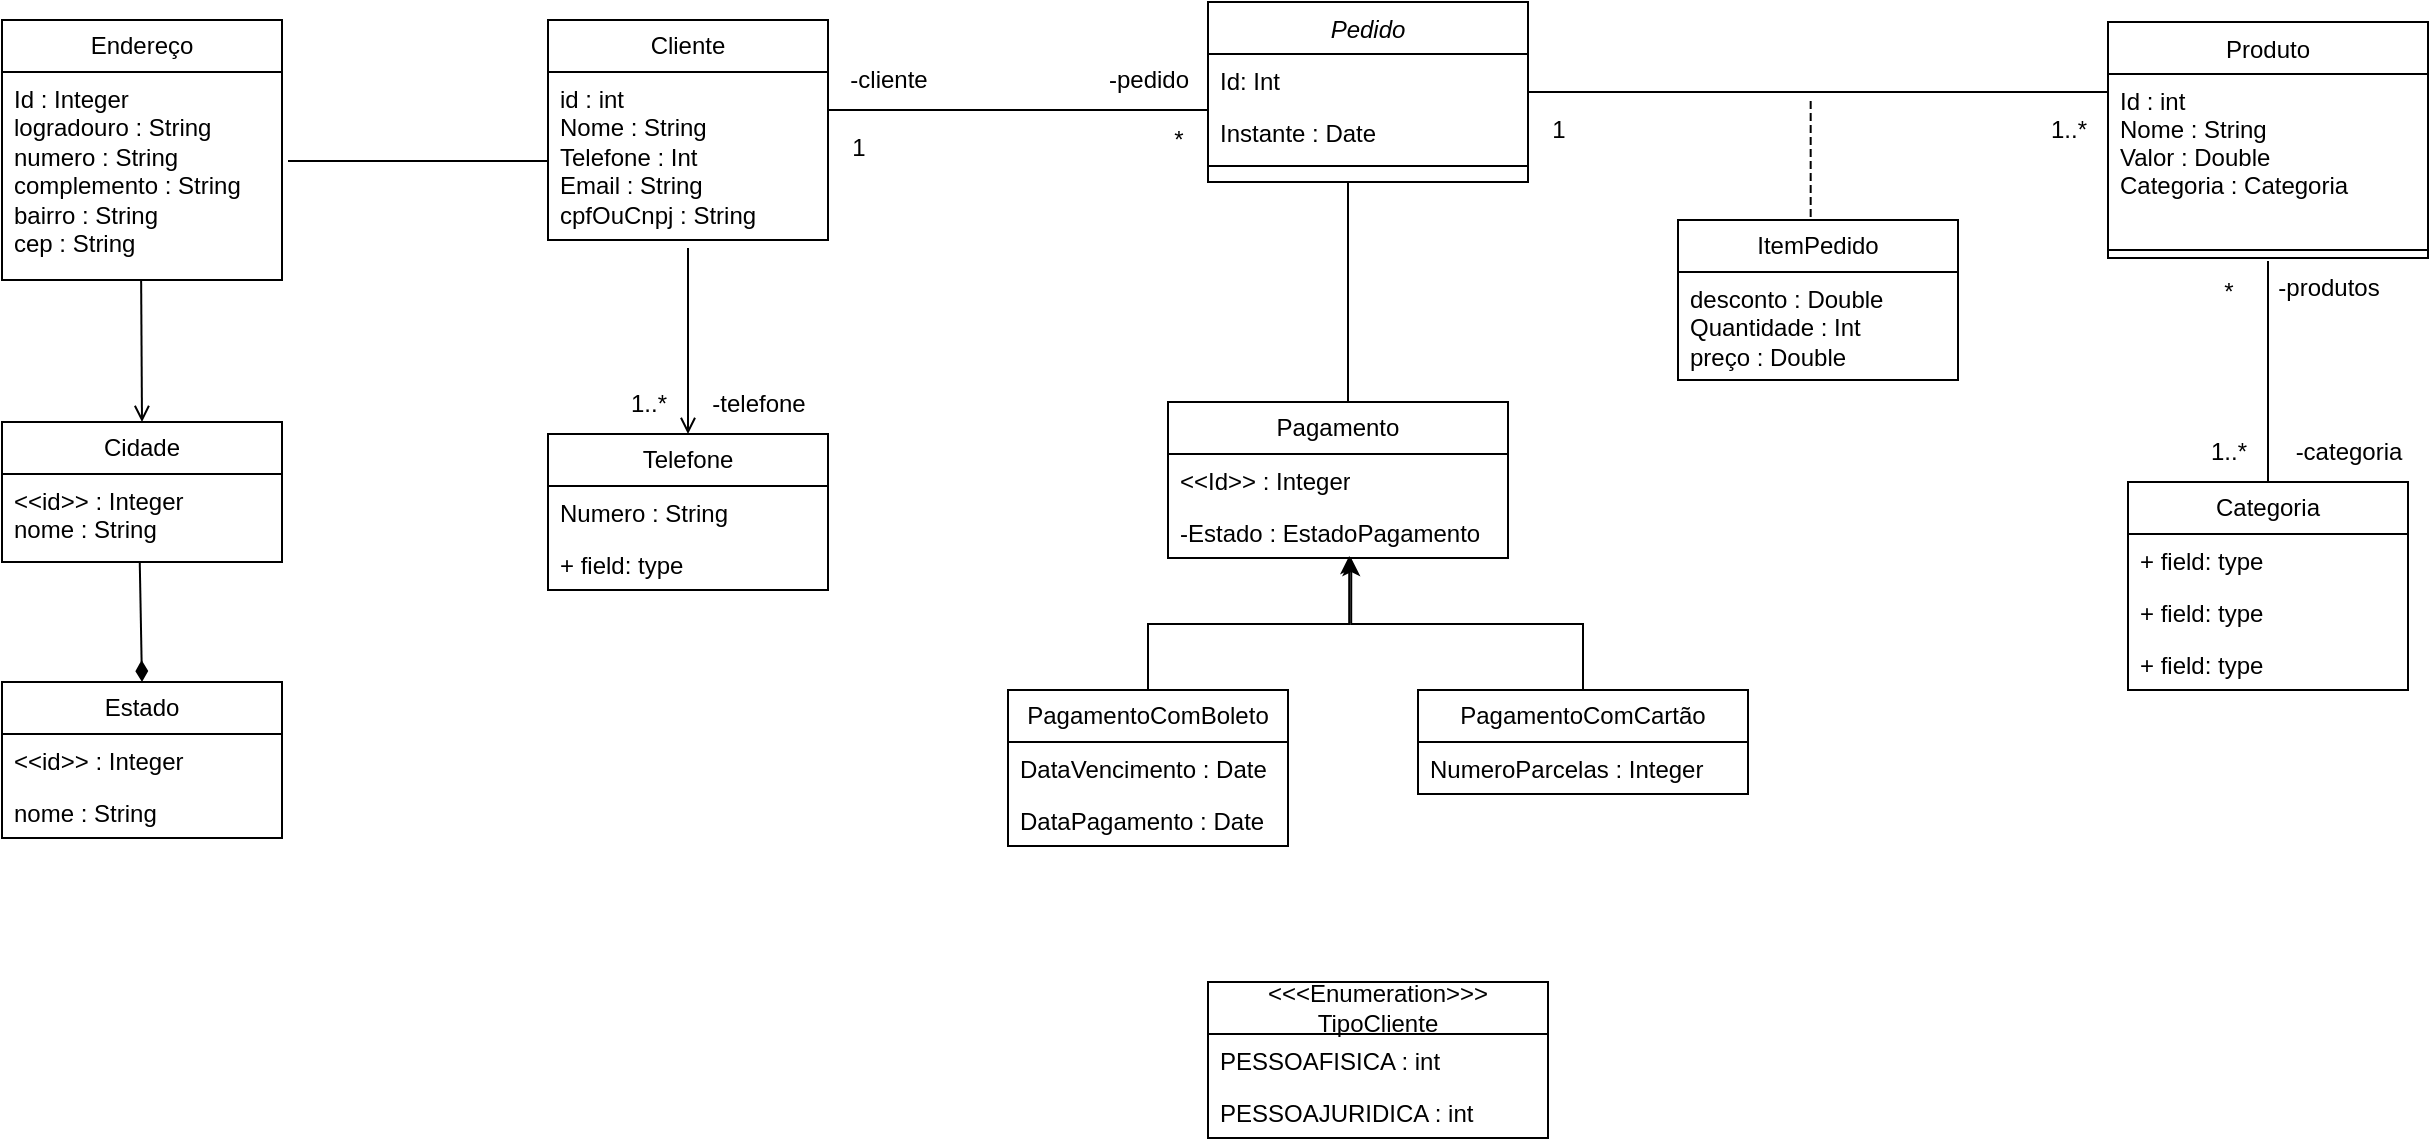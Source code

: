 <mxfile version="24.7.16">
  <diagram id="C5RBs43oDa-KdzZeNtuy" name="Page-1">
    <mxGraphModel dx="1332" dy="669" grid="1" gridSize="10" guides="1" tooltips="1" connect="1" arrows="1" fold="1" page="1" pageScale="1" pageWidth="827" pageHeight="1169" math="0" shadow="0">
      <root>
        <mxCell id="WIyWlLk6GJQsqaUBKTNV-0" />
        <mxCell id="WIyWlLk6GJQsqaUBKTNV-1" parent="WIyWlLk6GJQsqaUBKTNV-0" />
        <mxCell id="zkfFHV4jXpPFQw0GAbJ--0" value="Pedido" style="swimlane;fontStyle=2;align=center;verticalAlign=top;childLayout=stackLayout;horizontal=1;startSize=26;horizontalStack=0;resizeParent=1;resizeLast=0;collapsible=1;marginBottom=0;rounded=0;shadow=0;strokeWidth=1;" parent="WIyWlLk6GJQsqaUBKTNV-1" vertex="1">
          <mxGeometry x="50" y="120" width="160" height="90" as="geometry">
            <mxRectangle x="230" y="140" width="160" height="26" as="alternateBounds" />
          </mxGeometry>
        </mxCell>
        <mxCell id="zkfFHV4jXpPFQw0GAbJ--1" value="Id: Int" style="text;align=left;verticalAlign=top;spacingLeft=4;spacingRight=4;overflow=hidden;rotatable=0;points=[[0,0.5],[1,0.5]];portConstraint=eastwest;" parent="zkfFHV4jXpPFQw0GAbJ--0" vertex="1">
          <mxGeometry y="26" width="160" height="26" as="geometry" />
        </mxCell>
        <mxCell id="zkfFHV4jXpPFQw0GAbJ--3" value="Instante : Date" style="text;align=left;verticalAlign=top;spacingLeft=4;spacingRight=4;overflow=hidden;rotatable=0;points=[[0,0.5],[1,0.5]];portConstraint=eastwest;rounded=0;shadow=0;html=0;" parent="zkfFHV4jXpPFQw0GAbJ--0" vertex="1">
          <mxGeometry y="52" width="160" height="26" as="geometry" />
        </mxCell>
        <mxCell id="zkfFHV4jXpPFQw0GAbJ--4" value="" style="line;html=1;strokeWidth=1;align=left;verticalAlign=middle;spacingTop=-1;spacingLeft=3;spacingRight=3;rotatable=0;labelPosition=right;points=[];portConstraint=eastwest;" parent="zkfFHV4jXpPFQw0GAbJ--0" vertex="1">
          <mxGeometry y="78" width="160" height="8" as="geometry" />
        </mxCell>
        <mxCell id="zkfFHV4jXpPFQw0GAbJ--17" value="Produto" style="swimlane;fontStyle=0;align=center;verticalAlign=top;childLayout=stackLayout;horizontal=1;startSize=26;horizontalStack=0;resizeParent=1;resizeLast=0;collapsible=1;marginBottom=0;rounded=0;shadow=0;strokeWidth=1;" parent="WIyWlLk6GJQsqaUBKTNV-1" vertex="1">
          <mxGeometry x="500" y="130" width="160" height="118" as="geometry">
            <mxRectangle x="550" y="140" width="160" height="26" as="alternateBounds" />
          </mxGeometry>
        </mxCell>
        <mxCell id="zkfFHV4jXpPFQw0GAbJ--18" value="Id : int&#xa;Nome : String&#xa;Valor : Double&#xa;Categoria : Categoria&#xa;" style="text;align=left;verticalAlign=top;spacingLeft=4;spacingRight=4;overflow=hidden;rotatable=0;points=[[0,0.5],[1,0.5]];portConstraint=eastwest;" parent="zkfFHV4jXpPFQw0GAbJ--17" vertex="1">
          <mxGeometry y="26" width="160" height="84" as="geometry" />
        </mxCell>
        <mxCell id="zkfFHV4jXpPFQw0GAbJ--23" value="" style="line;html=1;strokeWidth=1;align=left;verticalAlign=middle;spacingTop=-1;spacingLeft=3;spacingRight=3;rotatable=0;labelPosition=right;points=[];portConstraint=eastwest;" parent="zkfFHV4jXpPFQw0GAbJ--17" vertex="1">
          <mxGeometry y="110" width="160" height="8" as="geometry" />
        </mxCell>
        <mxCell id="H_NqQuEdlc6dEktoLBXv-0" value="" style="line;strokeWidth=1;fillColor=none;align=left;verticalAlign=middle;spacingTop=-1;spacingLeft=3;spacingRight=3;rotatable=0;labelPosition=right;points=[];portConstraint=eastwest;strokeColor=inherit;" parent="WIyWlLk6GJQsqaUBKTNV-1" vertex="1">
          <mxGeometry x="210" y="161" width="290" height="8" as="geometry" />
        </mxCell>
        <mxCell id="H_NqQuEdlc6dEktoLBXv-1" value="1" style="text;html=1;align=center;verticalAlign=middle;resizable=0;points=[];autosize=1;strokeColor=none;fillColor=none;" parent="WIyWlLk6GJQsqaUBKTNV-1" vertex="1">
          <mxGeometry x="210" y="169" width="30" height="30" as="geometry" />
        </mxCell>
        <mxCell id="H_NqQuEdlc6dEktoLBXv-2" value="1..*" style="text;html=1;align=center;verticalAlign=middle;resizable=0;points=[];autosize=1;strokeColor=none;fillColor=none;" parent="WIyWlLk6GJQsqaUBKTNV-1" vertex="1">
          <mxGeometry x="460" y="169" width="40" height="30" as="geometry" />
        </mxCell>
        <mxCell id="H_NqQuEdlc6dEktoLBXv-7" value="ItemPedido" style="swimlane;fontStyle=0;childLayout=stackLayout;horizontal=1;startSize=26;fillColor=none;horizontalStack=0;resizeParent=1;resizeParentMax=0;resizeLast=0;collapsible=1;marginBottom=0;whiteSpace=wrap;html=1;" parent="WIyWlLk6GJQsqaUBKTNV-1" vertex="1">
          <mxGeometry x="285" y="229" width="140" height="80" as="geometry" />
        </mxCell>
        <mxCell id="H_NqQuEdlc6dEktoLBXv-9" value="desconto : Double&lt;div&gt;Quantidade : Int&lt;/div&gt;&lt;div&gt;preço : Double&lt;/div&gt;&lt;div&gt;&lt;br&gt;&lt;/div&gt;" style="text;strokeColor=none;fillColor=none;align=left;verticalAlign=top;spacingLeft=4;spacingRight=4;overflow=hidden;rotatable=0;points=[[0,0.5],[1,0.5]];portConstraint=eastwest;whiteSpace=wrap;html=1;" parent="H_NqQuEdlc6dEktoLBXv-7" vertex="1">
          <mxGeometry y="26" width="140" height="54" as="geometry" />
        </mxCell>
        <mxCell id="H_NqQuEdlc6dEktoLBXv-18" value="" style="shape=partialRectangle;fillColor=none;align=left;verticalAlign=middle;strokeColor=none;spacingLeft=34;rotatable=0;points=[[0,0.5],[1,0.5]];portConstraint=eastwest;dropTarget=0;" parent="WIyWlLk6GJQsqaUBKTNV-1" vertex="1">
          <mxGeometry x="320" y="170" width="94" height="59" as="geometry" />
        </mxCell>
        <mxCell id="H_NqQuEdlc6dEktoLBXv-19" value="" style="shape=partialRectangle;top=0;left=0;bottom=0;fillColor=none;stokeWidth=1;dashed=1;align=left;verticalAlign=middle;spacingLeft=4;spacingRight=4;overflow=hidden;rotatable=0;points=[];portConstraint=eastwest;part=1;" parent="H_NqQuEdlc6dEktoLBXv-18" vertex="1" connectable="0">
          <mxGeometry width="31.333" height="59" as="geometry" />
        </mxCell>
        <mxCell id="H_NqQuEdlc6dEktoLBXv-22" value="Cliente" style="swimlane;fontStyle=0;childLayout=stackLayout;horizontal=1;startSize=26;fillColor=none;horizontalStack=0;resizeParent=1;resizeParentMax=0;resizeLast=0;collapsible=1;marginBottom=0;whiteSpace=wrap;html=1;" parent="WIyWlLk6GJQsqaUBKTNV-1" vertex="1">
          <mxGeometry x="-280" y="129" width="140" height="110" as="geometry" />
        </mxCell>
        <mxCell id="H_NqQuEdlc6dEktoLBXv-23" value="&lt;div&gt;id : int&lt;/div&gt;&lt;div&gt;&lt;span style=&quot;background-color: initial;&quot;&gt;Nome : String&lt;/span&gt;&lt;br&gt;&lt;/div&gt;&lt;div&gt;Telefone : Int&lt;span style=&quot;background-color: initial;&quot;&gt;&lt;br&gt;&lt;/span&gt;&lt;/div&gt;&lt;div&gt;Email : String&lt;div&gt;cpfOuCnpj : String&lt;/div&gt;&lt;/div&gt;" style="text;strokeColor=none;fillColor=none;align=left;verticalAlign=top;spacingLeft=4;spacingRight=4;overflow=hidden;rotatable=0;points=[[0,0.5],[1,0.5]];portConstraint=eastwest;whiteSpace=wrap;html=1;" parent="H_NqQuEdlc6dEktoLBXv-22" vertex="1">
          <mxGeometry y="26" width="140" height="84" as="geometry" />
        </mxCell>
        <mxCell id="H_NqQuEdlc6dEktoLBXv-28" value="" style="shape=partialRectangle;whiteSpace=wrap;html=1;right=0;top=0;bottom=0;fillColor=none;routingCenterX=-0.5;" parent="WIyWlLk6GJQsqaUBKTNV-1" vertex="1">
          <mxGeometry x="120" y="210" width="10" height="110" as="geometry" />
        </mxCell>
        <mxCell id="H_NqQuEdlc6dEktoLBXv-29" value="1" style="text;html=1;align=center;verticalAlign=middle;resizable=0;points=[];autosize=1;strokeColor=none;fillColor=none;" parent="WIyWlLk6GJQsqaUBKTNV-1" vertex="1">
          <mxGeometry x="-140" y="178" width="30" height="30" as="geometry" />
        </mxCell>
        <mxCell id="H_NqQuEdlc6dEktoLBXv-30" value="*" style="text;html=1;align=center;verticalAlign=middle;resizable=0;points=[];autosize=1;strokeColor=none;fillColor=none;" parent="WIyWlLk6GJQsqaUBKTNV-1" vertex="1">
          <mxGeometry x="20" y="174" width="30" height="30" as="geometry" />
        </mxCell>
        <mxCell id="H_NqQuEdlc6dEktoLBXv-43" value="Telefone" style="swimlane;fontStyle=0;childLayout=stackLayout;horizontal=1;startSize=26;fillColor=none;horizontalStack=0;resizeParent=1;resizeParentMax=0;resizeLast=0;collapsible=1;marginBottom=0;whiteSpace=wrap;html=1;" parent="WIyWlLk6GJQsqaUBKTNV-1" vertex="1">
          <mxGeometry x="-280" y="336" width="140" height="78" as="geometry" />
        </mxCell>
        <mxCell id="H_NqQuEdlc6dEktoLBXv-44" value="Numero : String" style="text;strokeColor=none;fillColor=none;align=left;verticalAlign=top;spacingLeft=4;spacingRight=4;overflow=hidden;rotatable=0;points=[[0,0.5],[1,0.5]];portConstraint=eastwest;whiteSpace=wrap;html=1;" parent="H_NqQuEdlc6dEktoLBXv-43" vertex="1">
          <mxGeometry y="26" width="140" height="26" as="geometry" />
        </mxCell>
        <mxCell id="H_NqQuEdlc6dEktoLBXv-46" value="+ field: type" style="text;strokeColor=none;fillColor=none;align=left;verticalAlign=top;spacingLeft=4;spacingRight=4;overflow=hidden;rotatable=0;points=[[0,0.5],[1,0.5]];portConstraint=eastwest;whiteSpace=wrap;html=1;" parent="H_NqQuEdlc6dEktoLBXv-43" vertex="1">
          <mxGeometry y="52" width="140" height="26" as="geometry" />
        </mxCell>
        <mxCell id="H_NqQuEdlc6dEktoLBXv-47" value="Categoria" style="swimlane;fontStyle=0;childLayout=stackLayout;horizontal=1;startSize=26;fillColor=none;horizontalStack=0;resizeParent=1;resizeParentMax=0;resizeLast=0;collapsible=1;marginBottom=0;whiteSpace=wrap;html=1;" parent="WIyWlLk6GJQsqaUBKTNV-1" vertex="1">
          <mxGeometry x="510" y="360" width="140" height="104" as="geometry" />
        </mxCell>
        <mxCell id="H_NqQuEdlc6dEktoLBXv-48" value="+ field: type" style="text;strokeColor=none;fillColor=none;align=left;verticalAlign=top;spacingLeft=4;spacingRight=4;overflow=hidden;rotatable=0;points=[[0,0.5],[1,0.5]];portConstraint=eastwest;whiteSpace=wrap;html=1;" parent="H_NqQuEdlc6dEktoLBXv-47" vertex="1">
          <mxGeometry y="26" width="140" height="26" as="geometry" />
        </mxCell>
        <mxCell id="H_NqQuEdlc6dEktoLBXv-49" value="+ field: type" style="text;strokeColor=none;fillColor=none;align=left;verticalAlign=top;spacingLeft=4;spacingRight=4;overflow=hidden;rotatable=0;points=[[0,0.5],[1,0.5]];portConstraint=eastwest;whiteSpace=wrap;html=1;" parent="H_NqQuEdlc6dEktoLBXv-47" vertex="1">
          <mxGeometry y="52" width="140" height="26" as="geometry" />
        </mxCell>
        <mxCell id="H_NqQuEdlc6dEktoLBXv-50" value="+ field: type" style="text;strokeColor=none;fillColor=none;align=left;verticalAlign=top;spacingLeft=4;spacingRight=4;overflow=hidden;rotatable=0;points=[[0,0.5],[1,0.5]];portConstraint=eastwest;whiteSpace=wrap;html=1;" parent="H_NqQuEdlc6dEktoLBXv-47" vertex="1">
          <mxGeometry y="78" width="140" height="26" as="geometry" />
        </mxCell>
        <mxCell id="H_NqQuEdlc6dEktoLBXv-51" value="" style="shape=partialRectangle;whiteSpace=wrap;html=1;right=0;top=0;bottom=0;fillColor=none;routingCenterX=-0.5;" parent="WIyWlLk6GJQsqaUBKTNV-1" vertex="1">
          <mxGeometry x="580" y="250" width="10" height="110" as="geometry" />
        </mxCell>
        <mxCell id="H_NqQuEdlc6dEktoLBXv-52" value="1..*" style="text;html=1;align=center;verticalAlign=middle;resizable=0;points=[];autosize=1;strokeColor=none;fillColor=none;" parent="WIyWlLk6GJQsqaUBKTNV-1" vertex="1">
          <mxGeometry x="540" y="330" width="40" height="30" as="geometry" />
        </mxCell>
        <mxCell id="H_NqQuEdlc6dEktoLBXv-53" value="*" style="text;html=1;align=center;verticalAlign=middle;resizable=0;points=[];autosize=1;strokeColor=none;fillColor=none;" parent="WIyWlLk6GJQsqaUBKTNV-1" vertex="1">
          <mxGeometry x="545" y="250" width="30" height="30" as="geometry" />
        </mxCell>
        <mxCell id="H_NqQuEdlc6dEktoLBXv-54" value="-categoria" style="text;html=1;align=center;verticalAlign=middle;resizable=0;points=[];autosize=1;strokeColor=none;fillColor=none;" parent="WIyWlLk6GJQsqaUBKTNV-1" vertex="1">
          <mxGeometry x="580" y="330" width="80" height="30" as="geometry" />
        </mxCell>
        <mxCell id="H_NqQuEdlc6dEktoLBXv-56" value="-produtos" style="text;html=1;align=center;verticalAlign=middle;resizable=0;points=[];autosize=1;strokeColor=none;fillColor=none;" parent="WIyWlLk6GJQsqaUBKTNV-1" vertex="1">
          <mxGeometry x="575" y="248" width="70" height="30" as="geometry" />
        </mxCell>
        <mxCell id="H_NqQuEdlc6dEktoLBXv-57" value="-cliente" style="text;html=1;align=center;verticalAlign=middle;resizable=0;points=[];autosize=1;strokeColor=none;fillColor=none;" parent="WIyWlLk6GJQsqaUBKTNV-1" vertex="1">
          <mxGeometry x="-140" y="144" width="60" height="30" as="geometry" />
        </mxCell>
        <mxCell id="H_NqQuEdlc6dEktoLBXv-58" value="-pedido" style="text;html=1;align=center;verticalAlign=middle;resizable=0;points=[];autosize=1;strokeColor=none;fillColor=none;" parent="WIyWlLk6GJQsqaUBKTNV-1" vertex="1">
          <mxGeometry x="-10" y="144" width="60" height="30" as="geometry" />
        </mxCell>
        <mxCell id="H_NqQuEdlc6dEktoLBXv-60" value="&amp;lt;&amp;lt;&amp;lt;Enumeration&amp;gt;&amp;gt;&amp;gt;&lt;div&gt;TipoCliente&lt;/div&gt;" style="swimlane;fontStyle=0;childLayout=stackLayout;horizontal=1;startSize=26;fillColor=none;horizontalStack=0;resizeParent=1;resizeParentMax=0;resizeLast=0;collapsible=1;marginBottom=0;whiteSpace=wrap;html=1;" parent="WIyWlLk6GJQsqaUBKTNV-1" vertex="1">
          <mxGeometry x="50" y="610" width="170" height="78" as="geometry" />
        </mxCell>
        <mxCell id="H_NqQuEdlc6dEktoLBXv-61" value="PESSOAFISICA : int" style="text;strokeColor=none;fillColor=none;align=left;verticalAlign=top;spacingLeft=4;spacingRight=4;overflow=hidden;rotatable=0;points=[[0,0.5],[1,0.5]];portConstraint=eastwest;whiteSpace=wrap;html=1;" parent="H_NqQuEdlc6dEktoLBXv-60" vertex="1">
          <mxGeometry y="26" width="170" height="26" as="geometry" />
        </mxCell>
        <mxCell id="H_NqQuEdlc6dEktoLBXv-62" value="PESSOAJURIDICA : int" style="text;strokeColor=none;fillColor=none;align=left;verticalAlign=top;spacingLeft=4;spacingRight=4;overflow=hidden;rotatable=0;points=[[0,0.5],[1,0.5]];portConstraint=eastwest;whiteSpace=wrap;html=1;" parent="H_NqQuEdlc6dEktoLBXv-60" vertex="1">
          <mxGeometry y="52" width="170" height="26" as="geometry" />
        </mxCell>
        <mxCell id="H_NqQuEdlc6dEktoLBXv-66" value="" style="endArrow=open;html=1;rounded=0;align=center;verticalAlign=bottom;endFill=0;labelBackgroundColor=none;entryX=0.5;entryY=0;entryDx=0;entryDy=0;exitX=0.5;exitY=1.048;exitDx=0;exitDy=0;exitPerimeter=0;" parent="WIyWlLk6GJQsqaUBKTNV-1" source="H_NqQuEdlc6dEktoLBXv-23" target="H_NqQuEdlc6dEktoLBXv-43" edge="1">
          <mxGeometry relative="1" as="geometry">
            <mxPoint x="-120" y="243" as="sourcePoint" />
            <mxPoint x="-180" y="390" as="targetPoint" />
          </mxGeometry>
        </mxCell>
        <mxCell id="H_NqQuEdlc6dEktoLBXv-67" value="" style="resizable=0;html=1;align=center;verticalAlign=top;labelBackgroundColor=none;" parent="H_NqQuEdlc6dEktoLBXv-66" connectable="0" vertex="1">
          <mxGeometry relative="1" as="geometry" />
        </mxCell>
        <mxCell id="H_NqQuEdlc6dEktoLBXv-68" value="1..*" style="text;html=1;align=center;verticalAlign=middle;resizable=0;points=[];autosize=1;strokeColor=none;fillColor=none;" parent="WIyWlLk6GJQsqaUBKTNV-1" vertex="1">
          <mxGeometry x="-250" y="306" width="40" height="30" as="geometry" />
        </mxCell>
        <mxCell id="GqcGGVlrJFNx2auNUR3t-0" value="-telefone" style="text;html=1;align=center;verticalAlign=middle;resizable=0;points=[];autosize=1;strokeColor=none;fillColor=none;" vertex="1" parent="WIyWlLk6GJQsqaUBKTNV-1">
          <mxGeometry x="-210" y="306" width="70" height="30" as="geometry" />
        </mxCell>
        <mxCell id="GqcGGVlrJFNx2auNUR3t-1" value="" style="line;strokeWidth=1;fillColor=none;align=left;verticalAlign=middle;spacingTop=-1;spacingLeft=3;spacingRight=3;rotatable=0;labelPosition=right;points=[];portConstraint=eastwest;strokeColor=inherit;" vertex="1" parent="WIyWlLk6GJQsqaUBKTNV-1">
          <mxGeometry x="-140" y="170" width="190" height="8" as="geometry" />
        </mxCell>
        <mxCell id="GqcGGVlrJFNx2auNUR3t-2" value="Pagamento" style="swimlane;fontStyle=0;childLayout=stackLayout;horizontal=1;startSize=26;fillColor=none;horizontalStack=0;resizeParent=1;resizeParentMax=0;resizeLast=0;collapsible=1;marginBottom=0;whiteSpace=wrap;html=1;" vertex="1" parent="WIyWlLk6GJQsqaUBKTNV-1">
          <mxGeometry x="30" y="320" width="170" height="78" as="geometry" />
        </mxCell>
        <mxCell id="GqcGGVlrJFNx2auNUR3t-3" value="&amp;lt;&amp;lt;Id&amp;gt;&amp;gt; : Integer" style="text;strokeColor=none;fillColor=none;align=left;verticalAlign=top;spacingLeft=4;spacingRight=4;overflow=hidden;rotatable=0;points=[[0,0.5],[1,0.5]];portConstraint=eastwest;whiteSpace=wrap;html=1;" vertex="1" parent="GqcGGVlrJFNx2auNUR3t-2">
          <mxGeometry y="26" width="170" height="26" as="geometry" />
        </mxCell>
        <mxCell id="GqcGGVlrJFNx2auNUR3t-4" value="-Estado : EstadoPagamento" style="text;strokeColor=none;fillColor=none;align=left;verticalAlign=top;spacingLeft=4;spacingRight=4;overflow=hidden;rotatable=0;points=[[0,0.5],[1,0.5]];portConstraint=eastwest;whiteSpace=wrap;html=1;" vertex="1" parent="GqcGGVlrJFNx2auNUR3t-2">
          <mxGeometry y="52" width="170" height="26" as="geometry" />
        </mxCell>
        <mxCell id="GqcGGVlrJFNx2auNUR3t-6" value="PagamentoComBoleto" style="swimlane;fontStyle=0;childLayout=stackLayout;horizontal=1;startSize=26;fillColor=none;horizontalStack=0;resizeParent=1;resizeParentMax=0;resizeLast=0;collapsible=1;marginBottom=0;whiteSpace=wrap;html=1;" vertex="1" parent="WIyWlLk6GJQsqaUBKTNV-1">
          <mxGeometry x="-50" y="464" width="140" height="78" as="geometry" />
        </mxCell>
        <mxCell id="GqcGGVlrJFNx2auNUR3t-7" value="DataVencimento : Date" style="text;strokeColor=none;fillColor=none;align=left;verticalAlign=top;spacingLeft=4;spacingRight=4;overflow=hidden;rotatable=0;points=[[0,0.5],[1,0.5]];portConstraint=eastwest;whiteSpace=wrap;html=1;" vertex="1" parent="GqcGGVlrJFNx2auNUR3t-6">
          <mxGeometry y="26" width="140" height="26" as="geometry" />
        </mxCell>
        <mxCell id="GqcGGVlrJFNx2auNUR3t-9" value="DataPagamento : Date" style="text;strokeColor=none;fillColor=none;align=left;verticalAlign=top;spacingLeft=4;spacingRight=4;overflow=hidden;rotatable=0;points=[[0,0.5],[1,0.5]];portConstraint=eastwest;whiteSpace=wrap;html=1;" vertex="1" parent="GqcGGVlrJFNx2auNUR3t-6">
          <mxGeometry y="52" width="140" height="26" as="geometry" />
        </mxCell>
        <mxCell id="GqcGGVlrJFNx2auNUR3t-10" style="edgeStyle=orthogonalEdgeStyle;rounded=0;orthogonalLoop=1;jettySize=auto;html=1;entryX=0.533;entryY=0.962;entryDx=0;entryDy=0;entryPerimeter=0;" edge="1" parent="WIyWlLk6GJQsqaUBKTNV-1" source="GqcGGVlrJFNx2auNUR3t-6" target="GqcGGVlrJFNx2auNUR3t-4">
          <mxGeometry relative="1" as="geometry" />
        </mxCell>
        <mxCell id="GqcGGVlrJFNx2auNUR3t-11" value="PagamentoComCartão" style="swimlane;fontStyle=0;childLayout=stackLayout;horizontal=1;startSize=26;fillColor=none;horizontalStack=0;resizeParent=1;resizeParentMax=0;resizeLast=0;collapsible=1;marginBottom=0;whiteSpace=wrap;html=1;" vertex="1" parent="WIyWlLk6GJQsqaUBKTNV-1">
          <mxGeometry x="155" y="464" width="165" height="52" as="geometry" />
        </mxCell>
        <mxCell id="GqcGGVlrJFNx2auNUR3t-12" value="NumeroParcelas : Integer" style="text;strokeColor=none;fillColor=none;align=left;verticalAlign=top;spacingLeft=4;spacingRight=4;overflow=hidden;rotatable=0;points=[[0,0.5],[1,0.5]];portConstraint=eastwest;whiteSpace=wrap;html=1;" vertex="1" parent="GqcGGVlrJFNx2auNUR3t-11">
          <mxGeometry y="26" width="165" height="26" as="geometry" />
        </mxCell>
        <mxCell id="GqcGGVlrJFNx2auNUR3t-15" style="edgeStyle=orthogonalEdgeStyle;rounded=0;orthogonalLoop=1;jettySize=auto;html=1;entryX=0.539;entryY=1.002;entryDx=0;entryDy=0;entryPerimeter=0;" edge="1" parent="WIyWlLk6GJQsqaUBKTNV-1" source="GqcGGVlrJFNx2auNUR3t-11" target="GqcGGVlrJFNx2auNUR3t-4">
          <mxGeometry relative="1" as="geometry" />
        </mxCell>
        <mxCell id="GqcGGVlrJFNx2auNUR3t-16" value="Endereço" style="swimlane;fontStyle=0;childLayout=stackLayout;horizontal=1;startSize=26;fillColor=none;horizontalStack=0;resizeParent=1;resizeParentMax=0;resizeLast=0;collapsible=1;marginBottom=0;whiteSpace=wrap;html=1;" vertex="1" parent="WIyWlLk6GJQsqaUBKTNV-1">
          <mxGeometry x="-553" y="129" width="140" height="130" as="geometry" />
        </mxCell>
        <mxCell id="GqcGGVlrJFNx2auNUR3t-17" value="Id : Integer&lt;div&gt;logradouro : String&lt;/div&gt;&lt;div&gt;numero : String&lt;/div&gt;&lt;div&gt;complemento : String&lt;/div&gt;&lt;div&gt;bairro : String&lt;/div&gt;&lt;div&gt;cep : String&lt;/div&gt;" style="text;strokeColor=none;fillColor=none;align=left;verticalAlign=top;spacingLeft=4;spacingRight=4;overflow=hidden;rotatable=0;points=[[0,0.5],[1,0.5]];portConstraint=eastwest;whiteSpace=wrap;html=1;" vertex="1" parent="GqcGGVlrJFNx2auNUR3t-16">
          <mxGeometry y="26" width="140" height="104" as="geometry" />
        </mxCell>
        <mxCell id="GqcGGVlrJFNx2auNUR3t-18" value="Cidade" style="swimlane;fontStyle=0;childLayout=stackLayout;horizontal=1;startSize=26;fillColor=none;horizontalStack=0;resizeParent=1;resizeParentMax=0;resizeLast=0;collapsible=1;marginBottom=0;whiteSpace=wrap;html=1;" vertex="1" parent="WIyWlLk6GJQsqaUBKTNV-1">
          <mxGeometry x="-553" y="330" width="140" height="70" as="geometry" />
        </mxCell>
        <mxCell id="GqcGGVlrJFNx2auNUR3t-19" value="&amp;lt;&amp;lt;id&amp;gt;&amp;gt; : Integer&lt;div&gt;nome : String&lt;/div&gt;" style="text;strokeColor=none;fillColor=none;align=left;verticalAlign=top;spacingLeft=4;spacingRight=4;overflow=hidden;rotatable=0;points=[[0,0.5],[1,0.5]];portConstraint=eastwest;whiteSpace=wrap;html=1;" vertex="1" parent="GqcGGVlrJFNx2auNUR3t-18">
          <mxGeometry y="26" width="140" height="44" as="geometry" />
        </mxCell>
        <mxCell id="GqcGGVlrJFNx2auNUR3t-22" value="Estado" style="swimlane;fontStyle=0;childLayout=stackLayout;horizontal=1;startSize=26;fillColor=none;horizontalStack=0;resizeParent=1;resizeParentMax=0;resizeLast=0;collapsible=1;marginBottom=0;whiteSpace=wrap;html=1;" vertex="1" parent="WIyWlLk6GJQsqaUBKTNV-1">
          <mxGeometry x="-553" y="460" width="140" height="78" as="geometry" />
        </mxCell>
        <mxCell id="GqcGGVlrJFNx2auNUR3t-23" value="&amp;lt;&amp;lt;id&amp;gt;&amp;gt; : Integer" style="text;strokeColor=none;fillColor=none;align=left;verticalAlign=top;spacingLeft=4;spacingRight=4;overflow=hidden;rotatable=0;points=[[0,0.5],[1,0.5]];portConstraint=eastwest;whiteSpace=wrap;html=1;" vertex="1" parent="GqcGGVlrJFNx2auNUR3t-22">
          <mxGeometry y="26" width="140" height="26" as="geometry" />
        </mxCell>
        <mxCell id="GqcGGVlrJFNx2auNUR3t-24" value="nome : String" style="text;strokeColor=none;fillColor=none;align=left;verticalAlign=top;spacingLeft=4;spacingRight=4;overflow=hidden;rotatable=0;points=[[0,0.5],[1,0.5]];portConstraint=eastwest;whiteSpace=wrap;html=1;" vertex="1" parent="GqcGGVlrJFNx2auNUR3t-22">
          <mxGeometry y="52" width="140" height="26" as="geometry" />
        </mxCell>
        <mxCell id="GqcGGVlrJFNx2auNUR3t-26" value="" style="line;strokeWidth=1;fillColor=none;align=left;verticalAlign=middle;spacingTop=-1;spacingLeft=3;spacingRight=3;rotatable=0;labelPosition=right;points=[];portConstraint=eastwest;strokeColor=inherit;" vertex="1" parent="WIyWlLk6GJQsqaUBKTNV-1">
          <mxGeometry x="-410" y="195.5" width="130" height="8" as="geometry" />
        </mxCell>
        <mxCell id="GqcGGVlrJFNx2auNUR3t-27" value="" style="endArrow=open;html=1;rounded=0;align=center;verticalAlign=bottom;endFill=0;labelBackgroundColor=none;exitX=0.5;exitY=1.048;exitDx=0;exitDy=0;exitPerimeter=0;entryX=0.5;entryY=0;entryDx=0;entryDy=0;" edge="1" parent="WIyWlLk6GJQsqaUBKTNV-1" target="GqcGGVlrJFNx2auNUR3t-18">
          <mxGeometry relative="1" as="geometry">
            <mxPoint x="-483.43" y="259" as="sourcePoint" />
            <mxPoint x="-483" y="350" as="targetPoint" />
          </mxGeometry>
        </mxCell>
        <mxCell id="GqcGGVlrJFNx2auNUR3t-28" value="" style="resizable=0;html=1;align=center;verticalAlign=top;labelBackgroundColor=none;" connectable="0" vertex="1" parent="GqcGGVlrJFNx2auNUR3t-27">
          <mxGeometry relative="1" as="geometry" />
        </mxCell>
        <mxCell id="GqcGGVlrJFNx2auNUR3t-29" value="" style="endArrow=none;startArrow=diamondThin;endFill=0;startFill=1;html=1;verticalAlign=bottom;labelBackgroundColor=none;strokeWidth=1;startSize=8;endSize=8;rounded=0;exitX=0.5;exitY=0;exitDx=0;exitDy=0;entryX=0.492;entryY=1.005;entryDx=0;entryDy=0;entryPerimeter=0;" edge="1" parent="WIyWlLk6GJQsqaUBKTNV-1" source="GqcGGVlrJFNx2auNUR3t-22" target="GqcGGVlrJFNx2auNUR3t-19">
          <mxGeometry width="160" relative="1" as="geometry">
            <mxPoint x="-460" y="400" as="sourcePoint" />
            <mxPoint x="-300" y="400" as="targetPoint" />
          </mxGeometry>
        </mxCell>
      </root>
    </mxGraphModel>
  </diagram>
</mxfile>
